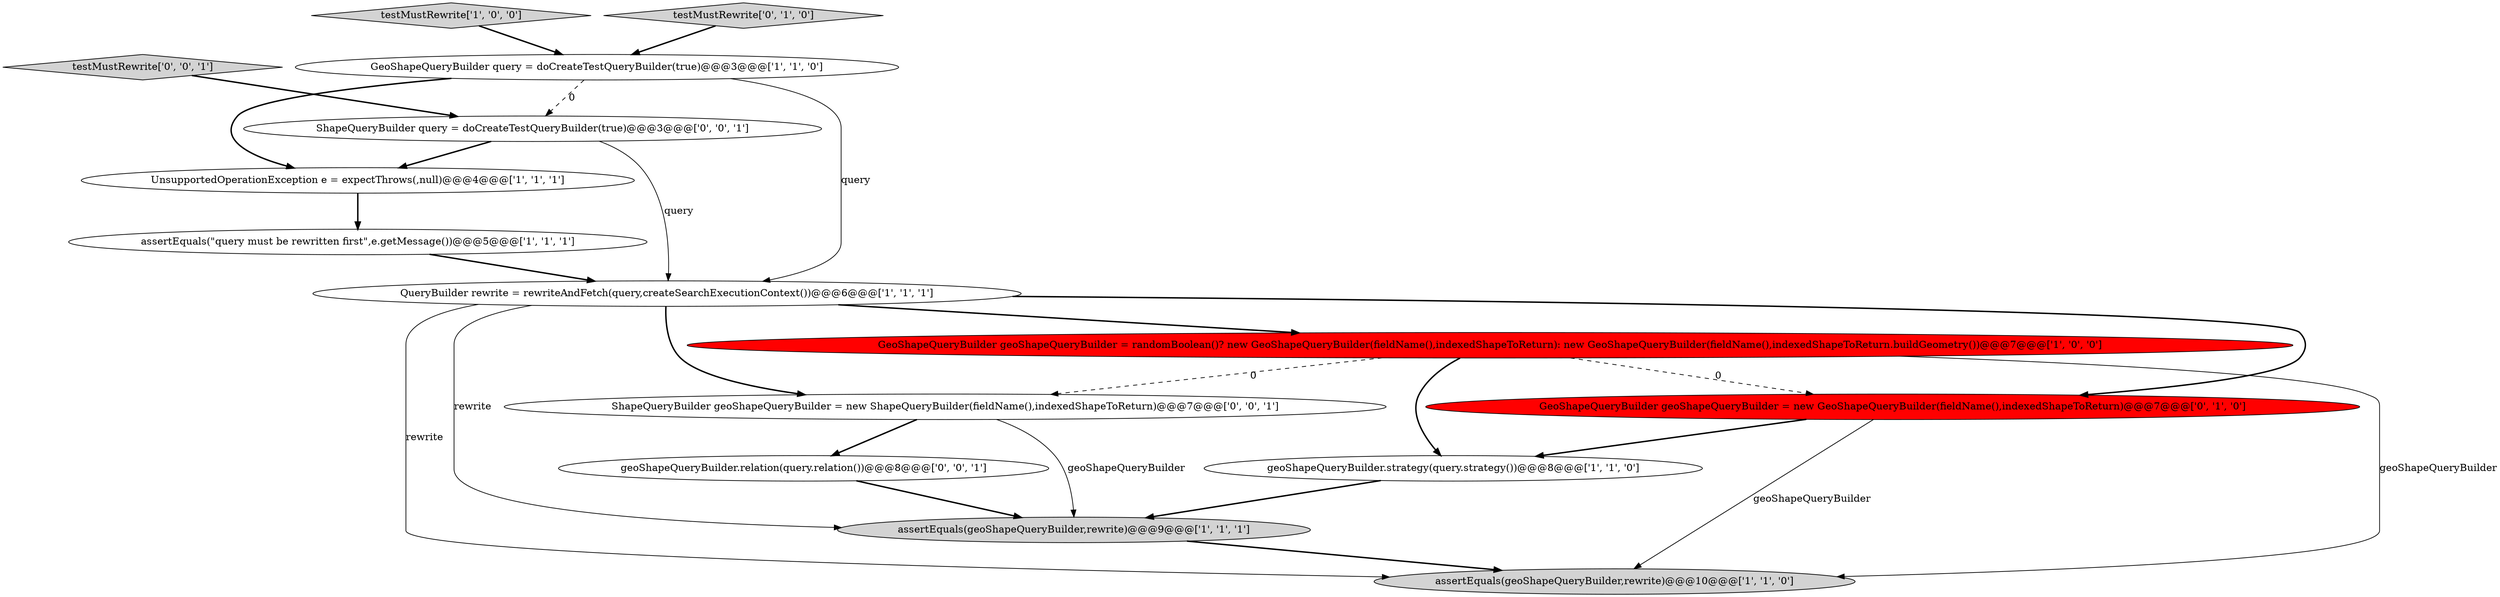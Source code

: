 digraph {
10 [style = filled, label = "GeoShapeQueryBuilder geoShapeQueryBuilder = new GeoShapeQueryBuilder(fieldName(),indexedShapeToReturn)@@@7@@@['0', '1', '0']", fillcolor = red, shape = ellipse image = "AAA1AAABBB2BBB"];
13 [style = filled, label = "geoShapeQueryBuilder.relation(query.relation())@@@8@@@['0', '0', '1']", fillcolor = white, shape = ellipse image = "AAA0AAABBB3BBB"];
3 [style = filled, label = "testMustRewrite['1', '0', '0']", fillcolor = lightgray, shape = diamond image = "AAA0AAABBB1BBB"];
6 [style = filled, label = "assertEquals(geoShapeQueryBuilder,rewrite)@@@10@@@['1', '1', '0']", fillcolor = lightgray, shape = ellipse image = "AAA0AAABBB1BBB"];
1 [style = filled, label = "assertEquals(\"query must be rewritten first\",e.getMessage())@@@5@@@['1', '1', '1']", fillcolor = white, shape = ellipse image = "AAA0AAABBB1BBB"];
0 [style = filled, label = "GeoShapeQueryBuilder query = doCreateTestQueryBuilder(true)@@@3@@@['1', '1', '0']", fillcolor = white, shape = ellipse image = "AAA0AAABBB1BBB"];
2 [style = filled, label = "assertEquals(geoShapeQueryBuilder,rewrite)@@@9@@@['1', '1', '1']", fillcolor = lightgray, shape = ellipse image = "AAA0AAABBB1BBB"];
9 [style = filled, label = "testMustRewrite['0', '1', '0']", fillcolor = lightgray, shape = diamond image = "AAA0AAABBB2BBB"];
11 [style = filled, label = "ShapeQueryBuilder query = doCreateTestQueryBuilder(true)@@@3@@@['0', '0', '1']", fillcolor = white, shape = ellipse image = "AAA0AAABBB3BBB"];
8 [style = filled, label = "geoShapeQueryBuilder.strategy(query.strategy())@@@8@@@['1', '1', '0']", fillcolor = white, shape = ellipse image = "AAA0AAABBB1BBB"];
12 [style = filled, label = "ShapeQueryBuilder geoShapeQueryBuilder = new ShapeQueryBuilder(fieldName(),indexedShapeToReturn)@@@7@@@['0', '0', '1']", fillcolor = white, shape = ellipse image = "AAA0AAABBB3BBB"];
5 [style = filled, label = "QueryBuilder rewrite = rewriteAndFetch(query,createSearchExecutionContext())@@@6@@@['1', '1', '1']", fillcolor = white, shape = ellipse image = "AAA0AAABBB1BBB"];
14 [style = filled, label = "testMustRewrite['0', '0', '1']", fillcolor = lightgray, shape = diamond image = "AAA0AAABBB3BBB"];
7 [style = filled, label = "UnsupportedOperationException e = expectThrows(,null)@@@4@@@['1', '1', '1']", fillcolor = white, shape = ellipse image = "AAA0AAABBB1BBB"];
4 [style = filled, label = "GeoShapeQueryBuilder geoShapeQueryBuilder = randomBoolean()? new GeoShapeQueryBuilder(fieldName(),indexedShapeToReturn): new GeoShapeQueryBuilder(fieldName(),indexedShapeToReturn.buildGeometry())@@@7@@@['1', '0', '0']", fillcolor = red, shape = ellipse image = "AAA1AAABBB1BBB"];
1->5 [style = bold, label=""];
12->2 [style = solid, label="geoShapeQueryBuilder"];
5->10 [style = bold, label=""];
5->6 [style = solid, label="rewrite"];
7->1 [style = bold, label=""];
9->0 [style = bold, label=""];
2->6 [style = bold, label=""];
0->11 [style = dashed, label="0"];
0->5 [style = solid, label="query"];
3->0 [style = bold, label=""];
4->12 [style = dashed, label="0"];
0->7 [style = bold, label=""];
12->13 [style = bold, label=""];
10->8 [style = bold, label=""];
8->2 [style = bold, label=""];
5->12 [style = bold, label=""];
5->2 [style = solid, label="rewrite"];
10->6 [style = solid, label="geoShapeQueryBuilder"];
5->4 [style = bold, label=""];
11->5 [style = solid, label="query"];
4->8 [style = bold, label=""];
4->6 [style = solid, label="geoShapeQueryBuilder"];
4->10 [style = dashed, label="0"];
14->11 [style = bold, label=""];
11->7 [style = bold, label=""];
13->2 [style = bold, label=""];
}
